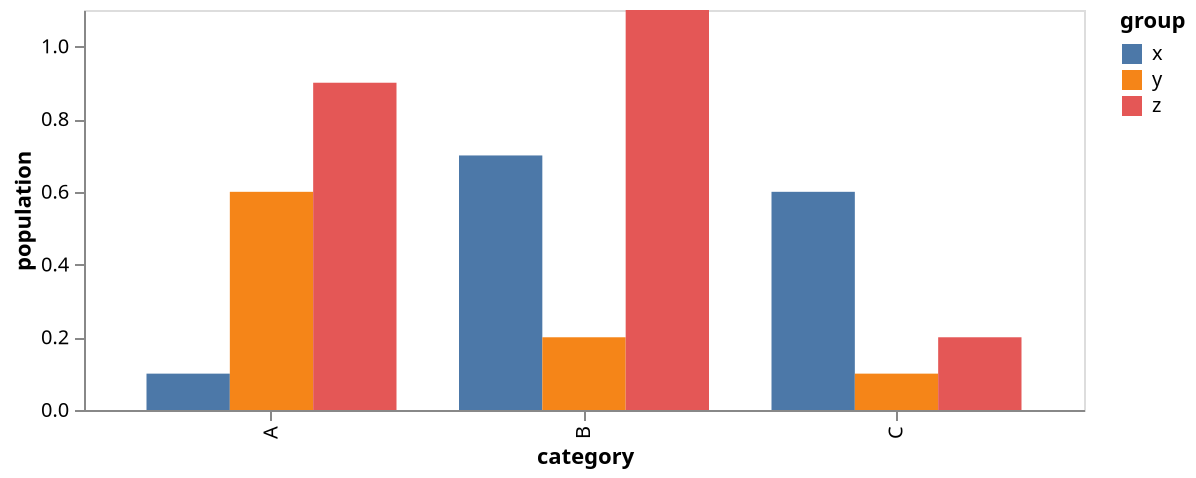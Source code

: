 {
  "$schema": "https://vega.github.io/schema/vega-lite/v6.json",
  "data": {
    "values": [
      {"category":"A", "group": "x", "value":0.1},
      {"category":"A", "group": "y", "value":0.6},
      {"category":"A", "group": "z", "value":0.9},
      {"category":"B", "group": "x", "value":0.7},
      {"category":"B", "group": "y", "value":0.2},
      {"category":"B", "group": "z", "value":1.1},
      {"category":"C", "group": "x", "value":0.6},
      {"category":"C", "group": "y", "value":0.1},
      {"category":"C", "group": "z", "value":0.2}
    ]
  },
  "width": 500,
  "mark": "bar",
  "encoding": {
    "x": {"field": "category"},
    "y": {
      "field": "value", "type": "quantitative",
      "axis": {"title": "population", "grid": false}
    },
    "xOffset": {"field": "group"},
    "color": {"field": "group"}
  }
}
